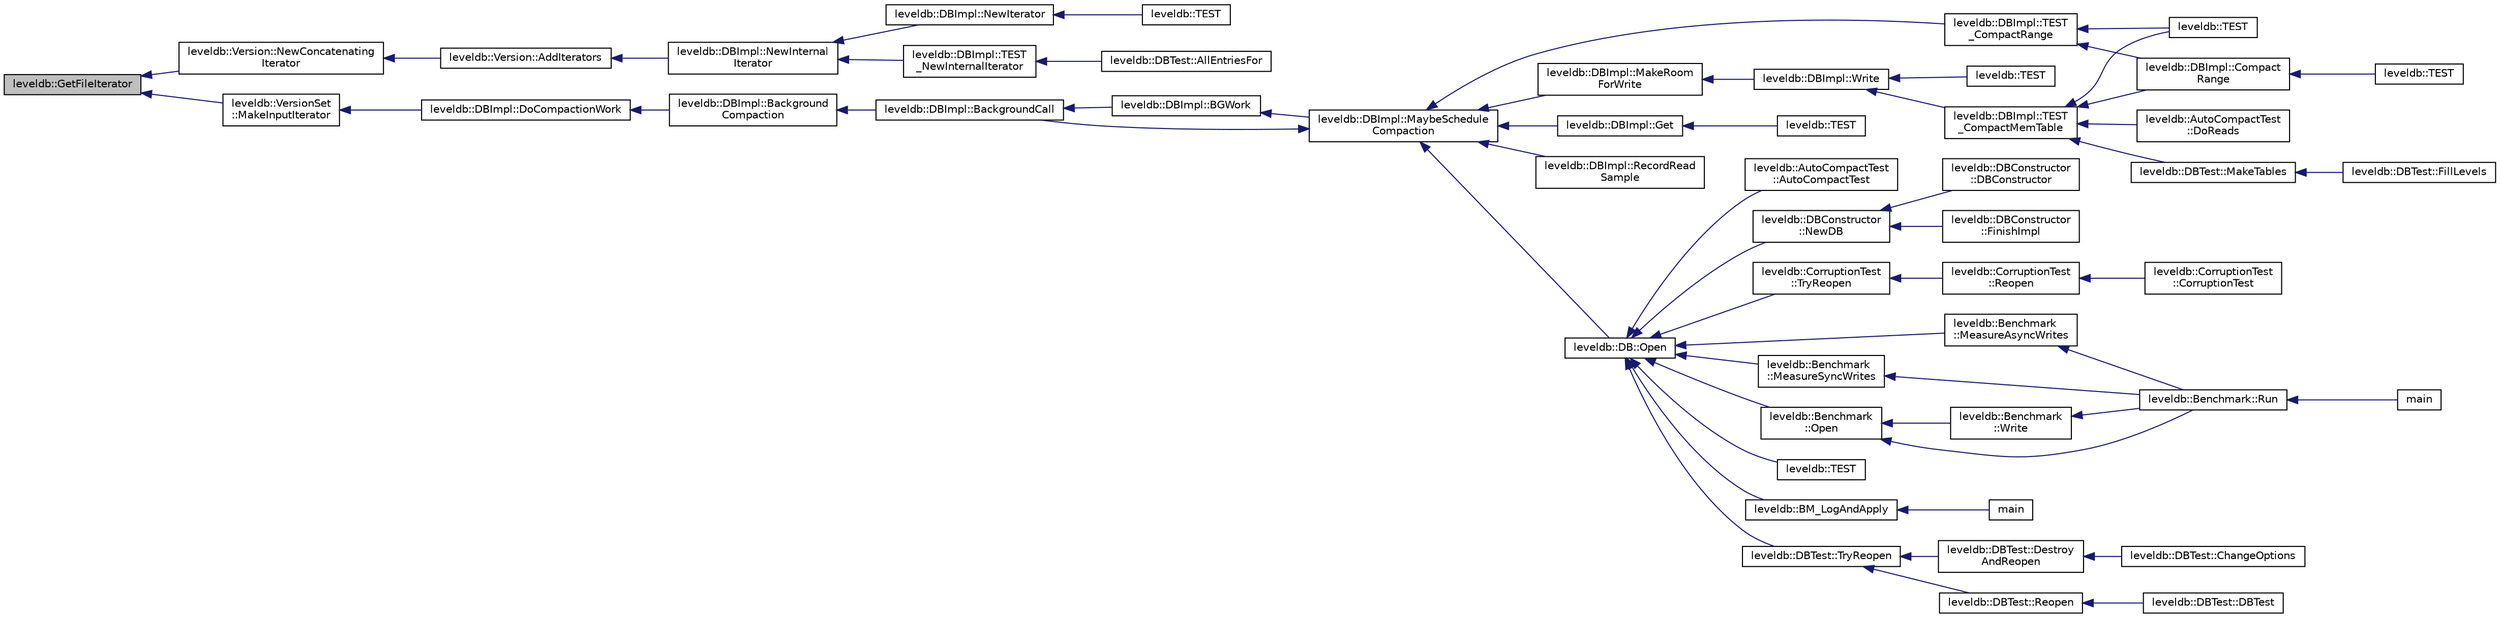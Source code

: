 digraph "leveldb::GetFileIterator"
{
  edge [fontname="Helvetica",fontsize="10",labelfontname="Helvetica",labelfontsize="10"];
  node [fontname="Helvetica",fontsize="10",shape=record];
  rankdir="LR";
  Node1 [label="leveldb::GetFileIterator",height=0.2,width=0.4,color="black", fillcolor="grey75", style="filled" fontcolor="black"];
  Node1 -> Node2 [dir="back",color="midnightblue",fontsize="10",style="solid",fontname="Helvetica"];
  Node2 [label="leveldb::Version::NewConcatenating\lIterator",height=0.2,width=0.4,color="black", fillcolor="white", style="filled",URL="$classleveldb_1_1_version.html#a3dbfd700f06c4e31d28a6c494d6345c9"];
  Node2 -> Node3 [dir="back",color="midnightblue",fontsize="10",style="solid",fontname="Helvetica"];
  Node3 [label="leveldb::Version::AddIterators",height=0.2,width=0.4,color="black", fillcolor="white", style="filled",URL="$classleveldb_1_1_version.html#a035a0fa5bfe7ab84a711b1138b0b9a3d"];
  Node3 -> Node4 [dir="back",color="midnightblue",fontsize="10",style="solid",fontname="Helvetica"];
  Node4 [label="leveldb::DBImpl::NewInternal\lIterator",height=0.2,width=0.4,color="black", fillcolor="white", style="filled",URL="$classleveldb_1_1_d_b_impl.html#a49b0e6bbb2eaaa17b0869dc4d4fce49d"];
  Node4 -> Node5 [dir="back",color="midnightblue",fontsize="10",style="solid",fontname="Helvetica"];
  Node5 [label="leveldb::DBImpl::TEST\l_NewInternalIterator",height=0.2,width=0.4,color="black", fillcolor="white", style="filled",URL="$classleveldb_1_1_d_b_impl.html#adba5bf4252bd94f7db50e62921b7ba53"];
  Node5 -> Node6 [dir="back",color="midnightblue",fontsize="10",style="solid",fontname="Helvetica"];
  Node6 [label="leveldb::DBTest::AllEntriesFor",height=0.2,width=0.4,color="black", fillcolor="white", style="filled",URL="$classleveldb_1_1_d_b_test.html#adaf171601eaaf2cd24edaa394752f733"];
  Node4 -> Node7 [dir="back",color="midnightblue",fontsize="10",style="solid",fontname="Helvetica"];
  Node7 [label="leveldb::DBImpl::NewIterator",height=0.2,width=0.4,color="black", fillcolor="white", style="filled",URL="$classleveldb_1_1_d_b_impl.html#ae955dc8f2a1c38588723a0882653cb58"];
  Node7 -> Node8 [dir="back",color="midnightblue",fontsize="10",style="solid",fontname="Helvetica"];
  Node8 [label="leveldb::TEST",height=0.2,width=0.4,color="black", fillcolor="white", style="filled",URL="$namespaceleveldb.html#a5ad106e9bbfcb5520b7dc344525f7cd2"];
  Node1 -> Node9 [dir="back",color="midnightblue",fontsize="10",style="solid",fontname="Helvetica"];
  Node9 [label="leveldb::VersionSet\l::MakeInputIterator",height=0.2,width=0.4,color="black", fillcolor="white", style="filled",URL="$classleveldb_1_1_version_set.html#a181194e96a88e69a60c1fda9cf3c4651"];
  Node9 -> Node10 [dir="back",color="midnightblue",fontsize="10",style="solid",fontname="Helvetica"];
  Node10 [label="leveldb::DBImpl::DoCompactionWork",height=0.2,width=0.4,color="black", fillcolor="white", style="filled",URL="$classleveldb_1_1_d_b_impl.html#a75d505d0959b9efda825cf07b078d0c6"];
  Node10 -> Node11 [dir="back",color="midnightblue",fontsize="10",style="solid",fontname="Helvetica"];
  Node11 [label="leveldb::DBImpl::Background\lCompaction",height=0.2,width=0.4,color="black", fillcolor="white", style="filled",URL="$classleveldb_1_1_d_b_impl.html#af8d8c2abc99da12f82a594b6a7d43e35"];
  Node11 -> Node12 [dir="back",color="midnightblue",fontsize="10",style="solid",fontname="Helvetica"];
  Node12 [label="leveldb::DBImpl::BackgroundCall",height=0.2,width=0.4,color="black", fillcolor="white", style="filled",URL="$classleveldb_1_1_d_b_impl.html#a0b9829a3bc7b5a119819c6b04b557ab0"];
  Node12 -> Node13 [dir="back",color="midnightblue",fontsize="10",style="solid",fontname="Helvetica"];
  Node13 [label="leveldb::DBImpl::BGWork",height=0.2,width=0.4,color="black", fillcolor="white", style="filled",URL="$classleveldb_1_1_d_b_impl.html#ac5e1a8fcf9852a3b3f9712f135f13fa7"];
  Node13 -> Node14 [dir="back",color="midnightblue",fontsize="10",style="solid",fontname="Helvetica"];
  Node14 [label="leveldb::DBImpl::MaybeSchedule\lCompaction",height=0.2,width=0.4,color="black", fillcolor="white", style="filled",URL="$classleveldb_1_1_d_b_impl.html#a91134e3ca9d5c6220dd45f19d461a831"];
  Node14 -> Node15 [dir="back",color="midnightblue",fontsize="10",style="solid",fontname="Helvetica"];
  Node15 [label="leveldb::DBImpl::TEST\l_CompactRange",height=0.2,width=0.4,color="black", fillcolor="white", style="filled",URL="$classleveldb_1_1_d_b_impl.html#a63fcb49466b689a534ba77d32cf84f99"];
  Node15 -> Node16 [dir="back",color="midnightblue",fontsize="10",style="solid",fontname="Helvetica"];
  Node16 [label="leveldb::TEST",height=0.2,width=0.4,color="black", fillcolor="white", style="filled",URL="$namespaceleveldb.html#a1da99cee14629599882010198aabfa2a"];
  Node15 -> Node17 [dir="back",color="midnightblue",fontsize="10",style="solid",fontname="Helvetica"];
  Node17 [label="leveldb::DBImpl::Compact\lRange",height=0.2,width=0.4,color="black", fillcolor="white", style="filled",URL="$classleveldb_1_1_d_b_impl.html#aa6df0739fc0b49380c284347e411b8ed"];
  Node17 -> Node18 [dir="back",color="midnightblue",fontsize="10",style="solid",fontname="Helvetica"];
  Node18 [label="leveldb::TEST",height=0.2,width=0.4,color="black", fillcolor="white", style="filled",URL="$namespaceleveldb.html#a2bb2a098a32d42044e6be132020b29b0"];
  Node14 -> Node12 [dir="back",color="midnightblue",fontsize="10",style="solid",fontname="Helvetica"];
  Node14 -> Node19 [dir="back",color="midnightblue",fontsize="10",style="solid",fontname="Helvetica"];
  Node19 [label="leveldb::DBImpl::Get",height=0.2,width=0.4,color="black", fillcolor="white", style="filled",URL="$classleveldb_1_1_d_b_impl.html#a089964ddcd1f5dc85e73499ae57be508"];
  Node19 -> Node20 [dir="back",color="midnightblue",fontsize="10",style="solid",fontname="Helvetica"];
  Node20 [label="leveldb::TEST",height=0.2,width=0.4,color="black", fillcolor="white", style="filled",URL="$namespaceleveldb.html#acc1b0ed2e8e9e4e6b930a1727d9fe0f8"];
  Node14 -> Node21 [dir="back",color="midnightblue",fontsize="10",style="solid",fontname="Helvetica"];
  Node21 [label="leveldb::DBImpl::RecordRead\lSample",height=0.2,width=0.4,color="black", fillcolor="white", style="filled",URL="$classleveldb_1_1_d_b_impl.html#a254ae98e3425046c28ed0aa6d78b37d8"];
  Node14 -> Node22 [dir="back",color="midnightblue",fontsize="10",style="solid",fontname="Helvetica"];
  Node22 [label="leveldb::DBImpl::MakeRoom\lForWrite",height=0.2,width=0.4,color="black", fillcolor="white", style="filled",URL="$classleveldb_1_1_d_b_impl.html#a9439d7de053315f2f2b59c6382db6f9b"];
  Node22 -> Node23 [dir="back",color="midnightblue",fontsize="10",style="solid",fontname="Helvetica"];
  Node23 [label="leveldb::DBImpl::Write",height=0.2,width=0.4,color="black", fillcolor="white", style="filled",URL="$classleveldb_1_1_d_b_impl.html#ac0d0b472717099d6a02ad9dace4e8ef4"];
  Node23 -> Node24 [dir="back",color="midnightblue",fontsize="10",style="solid",fontname="Helvetica"];
  Node24 [label="leveldb::TEST",height=0.2,width=0.4,color="black", fillcolor="white", style="filled",URL="$namespaceleveldb.html#a25dbda5a48ec782778d331e4ccb81b6b"];
  Node23 -> Node25 [dir="back",color="midnightblue",fontsize="10",style="solid",fontname="Helvetica"];
  Node25 [label="leveldb::DBImpl::TEST\l_CompactMemTable",height=0.2,width=0.4,color="black", fillcolor="white", style="filled",URL="$classleveldb_1_1_d_b_impl.html#a8642703fd1398cd8e3f5f24ee0b9da23"];
  Node25 -> Node26 [dir="back",color="midnightblue",fontsize="10",style="solid",fontname="Helvetica"];
  Node26 [label="leveldb::AutoCompactTest\l::DoReads",height=0.2,width=0.4,color="black", fillcolor="white", style="filled",URL="$classleveldb_1_1_auto_compact_test.html#a1d1feea1aef1257e461c35eb5b51fa52"];
  Node25 -> Node16 [dir="back",color="midnightblue",fontsize="10",style="solid",fontname="Helvetica"];
  Node25 -> Node17 [dir="back",color="midnightblue",fontsize="10",style="solid",fontname="Helvetica"];
  Node25 -> Node27 [dir="back",color="midnightblue",fontsize="10",style="solid",fontname="Helvetica"];
  Node27 [label="leveldb::DBTest::MakeTables",height=0.2,width=0.4,color="black", fillcolor="white", style="filled",URL="$classleveldb_1_1_d_b_test.html#ace931478fa5ad2c48a8aa95a344e19fd"];
  Node27 -> Node28 [dir="back",color="midnightblue",fontsize="10",style="solid",fontname="Helvetica"];
  Node28 [label="leveldb::DBTest::FillLevels",height=0.2,width=0.4,color="black", fillcolor="white", style="filled",URL="$classleveldb_1_1_d_b_test.html#ac291d06db907f5fee7caf04f44f65493"];
  Node14 -> Node29 [dir="back",color="midnightblue",fontsize="10",style="solid",fontname="Helvetica"];
  Node29 [label="leveldb::DB::Open",height=0.2,width=0.4,color="black", fillcolor="white", style="filled",URL="$classleveldb_1_1_d_b.html#ac1da2b48e911287d86f3a3bfa0f851fe"];
  Node29 -> Node30 [dir="back",color="midnightblue",fontsize="10",style="solid",fontname="Helvetica"];
  Node30 [label="leveldb::AutoCompactTest\l::AutoCompactTest",height=0.2,width=0.4,color="black", fillcolor="white", style="filled",URL="$classleveldb_1_1_auto_compact_test.html#a31fe0ded855f188fac1650c70849760c"];
  Node29 -> Node31 [dir="back",color="midnightblue",fontsize="10",style="solid",fontname="Helvetica"];
  Node31 [label="leveldb::CorruptionTest\l::TryReopen",height=0.2,width=0.4,color="black", fillcolor="white", style="filled",URL="$classleveldb_1_1_corruption_test.html#aaba7c05f06400ef45d1af5cb95f66a57"];
  Node31 -> Node32 [dir="back",color="midnightblue",fontsize="10",style="solid",fontname="Helvetica"];
  Node32 [label="leveldb::CorruptionTest\l::Reopen",height=0.2,width=0.4,color="black", fillcolor="white", style="filled",URL="$classleveldb_1_1_corruption_test.html#aa2051faee6b6542d35ebdcf99918a713"];
  Node32 -> Node33 [dir="back",color="midnightblue",fontsize="10",style="solid",fontname="Helvetica"];
  Node33 [label="leveldb::CorruptionTest\l::CorruptionTest",height=0.2,width=0.4,color="black", fillcolor="white", style="filled",URL="$classleveldb_1_1_corruption_test.html#a9940767db260b1e4e60b8bcedc50217c"];
  Node29 -> Node34 [dir="back",color="midnightblue",fontsize="10",style="solid",fontname="Helvetica"];
  Node34 [label="leveldb::Benchmark\l::Open",height=0.2,width=0.4,color="black", fillcolor="white", style="filled",URL="$classleveldb_1_1_benchmark.html#a89a3b0da75e6cd2ffb879358e5dd82a6"];
  Node34 -> Node35 [dir="back",color="midnightblue",fontsize="10",style="solid",fontname="Helvetica"];
  Node35 [label="leveldb::Benchmark::Run",height=0.2,width=0.4,color="black", fillcolor="white", style="filled",URL="$classleveldb_1_1_benchmark.html#a2f262afa0c7d10fcf531fe9657fba490"];
  Node35 -> Node36 [dir="back",color="midnightblue",fontsize="10",style="solid",fontname="Helvetica"];
  Node36 [label="main",height=0.2,width=0.4,color="black", fillcolor="white", style="filled",URL="$db__bench_8cc.html#a3c04138a5bfe5d72780bb7e82a18e627"];
  Node34 -> Node37 [dir="back",color="midnightblue",fontsize="10",style="solid",fontname="Helvetica"];
  Node37 [label="leveldb::Benchmark\l::Write",height=0.2,width=0.4,color="black", fillcolor="white", style="filled",URL="$classleveldb_1_1_benchmark.html#a86876b2882d9015610330e69acfdff0d"];
  Node37 -> Node35 [dir="back",color="midnightblue",fontsize="10",style="solid",fontname="Helvetica"];
  Node29 -> Node38 [dir="back",color="midnightblue",fontsize="10",style="solid",fontname="Helvetica"];
  Node38 [label="leveldb::Benchmark\l::MeasureAsyncWrites",height=0.2,width=0.4,color="black", fillcolor="white", style="filled",URL="$classleveldb_1_1_benchmark.html#a93f93835e288185005d25cf08037bed9"];
  Node38 -> Node35 [dir="back",color="midnightblue",fontsize="10",style="solid",fontname="Helvetica"];
  Node29 -> Node39 [dir="back",color="midnightblue",fontsize="10",style="solid",fontname="Helvetica"];
  Node39 [label="leveldb::Benchmark\l::MeasureSyncWrites",height=0.2,width=0.4,color="black", fillcolor="white", style="filled",URL="$classleveldb_1_1_benchmark.html#ac7b13fb940cff41f5acc5dc99d93d36c"];
  Node39 -> Node35 [dir="back",color="midnightblue",fontsize="10",style="solid",fontname="Helvetica"];
  Node29 -> Node40 [dir="back",color="midnightblue",fontsize="10",style="solid",fontname="Helvetica"];
  Node40 [label="leveldb::DBTest::TryReopen",height=0.2,width=0.4,color="black", fillcolor="white", style="filled",URL="$classleveldb_1_1_d_b_test.html#aee588b2d13db6be2a651a8fabeac5c79"];
  Node40 -> Node41 [dir="back",color="midnightblue",fontsize="10",style="solid",fontname="Helvetica"];
  Node41 [label="leveldb::DBTest::Reopen",height=0.2,width=0.4,color="black", fillcolor="white", style="filled",URL="$classleveldb_1_1_d_b_test.html#a38170a082cbc71fb446408ff5634c797"];
  Node41 -> Node42 [dir="back",color="midnightblue",fontsize="10",style="solid",fontname="Helvetica"];
  Node42 [label="leveldb::DBTest::DBTest",height=0.2,width=0.4,color="black", fillcolor="white", style="filled",URL="$classleveldb_1_1_d_b_test.html#afc6fc9512e900de6ee10c5db15b22930"];
  Node40 -> Node43 [dir="back",color="midnightblue",fontsize="10",style="solid",fontname="Helvetica"];
  Node43 [label="leveldb::DBTest::Destroy\lAndReopen",height=0.2,width=0.4,color="black", fillcolor="white", style="filled",URL="$classleveldb_1_1_d_b_test.html#ab798a43e7feab6dddc8fa1eb7a5f61f6"];
  Node43 -> Node44 [dir="back",color="midnightblue",fontsize="10",style="solid",fontname="Helvetica"];
  Node44 [label="leveldb::DBTest::ChangeOptions",height=0.2,width=0.4,color="black", fillcolor="white", style="filled",URL="$classleveldb_1_1_d_b_test.html#a587534fe403016f15cf1997ef7a40836"];
  Node29 -> Node45 [dir="back",color="midnightblue",fontsize="10",style="solid",fontname="Helvetica"];
  Node45 [label="leveldb::TEST",height=0.2,width=0.4,color="black", fillcolor="white", style="filled",URL="$namespaceleveldb.html#a88d6fdcb16ed4edc65da40f383e6f23b"];
  Node29 -> Node46 [dir="back",color="midnightblue",fontsize="10",style="solid",fontname="Helvetica"];
  Node46 [label="leveldb::BM_LogAndApply",height=0.2,width=0.4,color="black", fillcolor="white", style="filled",URL="$namespaceleveldb.html#af9cf6ec167c9b6f25fd050ab6fb67a90"];
  Node46 -> Node47 [dir="back",color="midnightblue",fontsize="10",style="solid",fontname="Helvetica"];
  Node47 [label="main",height=0.2,width=0.4,color="black", fillcolor="white", style="filled",URL="$db__test_8cc.html#a3c04138a5bfe5d72780bb7e82a18e627"];
  Node29 -> Node48 [dir="back",color="midnightblue",fontsize="10",style="solid",fontname="Helvetica"];
  Node48 [label="leveldb::DBConstructor\l::NewDB",height=0.2,width=0.4,color="black", fillcolor="white", style="filled",URL="$classleveldb_1_1_d_b_constructor.html#ac48bfe871db8558b57427843465e6c65"];
  Node48 -> Node49 [dir="back",color="midnightblue",fontsize="10",style="solid",fontname="Helvetica"];
  Node49 [label="leveldb::DBConstructor\l::DBConstructor",height=0.2,width=0.4,color="black", fillcolor="white", style="filled",URL="$classleveldb_1_1_d_b_constructor.html#ae27ecdd7732629b08c25a63f82dfd4a9"];
  Node48 -> Node50 [dir="back",color="midnightblue",fontsize="10",style="solid",fontname="Helvetica"];
  Node50 [label="leveldb::DBConstructor\l::FinishImpl",height=0.2,width=0.4,color="black", fillcolor="white", style="filled",URL="$classleveldb_1_1_d_b_constructor.html#a554d8e348d9135ff72a43a03c647c261"];
}
